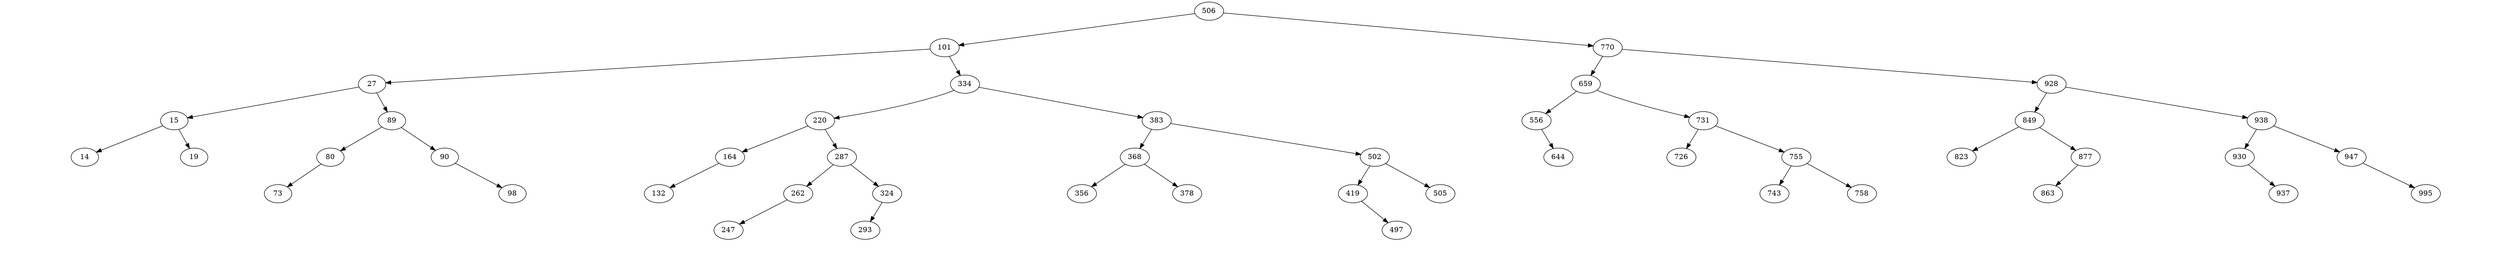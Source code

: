 digraph arbre {
  "506" -> "101" 
  "NIL0" [style=invis];
  "506" -> "NIL0"  [style=invis];
  "506" -> "770" 
  "101" -> "27" 
  "NIL1" [style=invis];
  "101" -> "NIL1"  [style=invis];
  "101" -> "334" 
  "27" -> "15" 
  "NIL2" [style=invis];
  "27" -> "NIL2"  [style=invis];
  "27" -> "89" 
  "15" -> "14" 
  "NIL3" [style=invis];
  "15" -> "NIL3"  [style=invis];
  "15" -> "19" 
  "NIL4" [style=invis];
  "14" -> "NIL4"  [style=invis];
  "NIL5" [style=invis];
  "14" -> "NIL5"  [style=invis];
  "NIL6" [style=invis];
  "14" -> "NIL6"  [style=invis];
  "NIL7" [style=invis];
  "19" -> "NIL7"  [style=invis];
  "NIL8" [style=invis];
  "19" -> "NIL8"  [style=invis];
  "NIL9" [style=invis];
  "19" -> "NIL9"  [style=invis];
  "89" -> "80" 
  "NIL10" [style=invis];
  "89" -> "NIL10"  [style=invis];
  "89" -> "90" 
  "80" -> "73" 
  "NIL11" [style=invis];
  "80" -> "NIL11"  [style=invis];
  "NIL12" [style=invis];
  "80" -> "NIL12"  [style=invis];
  "NIL13" [style=invis];
  "73" -> "NIL13"  [style=invis];
  "NIL14" [style=invis];
  "73" -> "NIL14"  [style=invis];
  "NIL15" [style=invis];
  "73" -> "NIL15"  [style=invis];
  "NIL16" [style=invis];
  "90" -> "NIL16"  [style=invis];
  "NIL17" [style=invis];
  "90" -> "NIL17"  [style=invis];
  "90" -> "98" 
  "NIL18" [style=invis];
  "98" -> "NIL18"  [style=invis];
  "NIL19" [style=invis];
  "98" -> "NIL19"  [style=invis];
  "NIL20" [style=invis];
  "98" -> "NIL20"  [style=invis];
  "334" -> "220" 
  "NIL21" [style=invis];
  "334" -> "NIL21"  [style=invis];
  "334" -> "383" 
  "220" -> "164" 
  "NIL22" [style=invis];
  "220" -> "NIL22"  [style=invis];
  "220" -> "287" 
  "164" -> "132" 
  "NIL23" [style=invis];
  "164" -> "NIL23"  [style=invis];
  "NIL24" [style=invis];
  "164" -> "NIL24"  [style=invis];
  "NIL25" [style=invis];
  "132" -> "NIL25"  [style=invis];
  "NIL26" [style=invis];
  "132" -> "NIL26"  [style=invis];
  "NIL27" [style=invis];
  "132" -> "NIL27"  [style=invis];
  "287" -> "262" 
  "NIL28" [style=invis];
  "287" -> "NIL28"  [style=invis];
  "287" -> "324" 
  "262" -> "247" 
  "NIL29" [style=invis];
  "262" -> "NIL29"  [style=invis];
  "NIL30" [style=invis];
  "262" -> "NIL30"  [style=invis];
  "NIL31" [style=invis];
  "247" -> "NIL31"  [style=invis];
  "NIL32" [style=invis];
  "247" -> "NIL32"  [style=invis];
  "NIL33" [style=invis];
  "247" -> "NIL33"  [style=invis];
  "324" -> "293" 
  "NIL34" [style=invis];
  "324" -> "NIL34"  [style=invis];
  "NIL35" [style=invis];
  "324" -> "NIL35"  [style=invis];
  "NIL36" [style=invis];
  "293" -> "NIL36"  [style=invis];
  "NIL37" [style=invis];
  "293" -> "NIL37"  [style=invis];
  "NIL38" [style=invis];
  "293" -> "NIL38"  [style=invis];
  "383" -> "368" 
  "NIL39" [style=invis];
  "383" -> "NIL39"  [style=invis];
  "383" -> "502" 
  "368" -> "356" 
  "NIL40" [style=invis];
  "368" -> "NIL40"  [style=invis];
  "368" -> "378" 
  "NIL41" [style=invis];
  "356" -> "NIL41"  [style=invis];
  "NIL42" [style=invis];
  "356" -> "NIL42"  [style=invis];
  "NIL43" [style=invis];
  "356" -> "NIL43"  [style=invis];
  "NIL44" [style=invis];
  "378" -> "NIL44"  [style=invis];
  "NIL45" [style=invis];
  "378" -> "NIL45"  [style=invis];
  "NIL46" [style=invis];
  "378" -> "NIL46"  [style=invis];
  "502" -> "419" 
  "NIL47" [style=invis];
  "502" -> "NIL47"  [style=invis];
  "502" -> "505" 
  "NIL48" [style=invis];
  "419" -> "NIL48"  [style=invis];
  "NIL49" [style=invis];
  "419" -> "NIL49"  [style=invis];
  "419" -> "497" 
  "NIL50" [style=invis];
  "497" -> "NIL50"  [style=invis];
  "NIL51" [style=invis];
  "497" -> "NIL51"  [style=invis];
  "NIL52" [style=invis];
  "497" -> "NIL52"  [style=invis];
  "NIL53" [style=invis];
  "505" -> "NIL53"  [style=invis];
  "NIL54" [style=invis];
  "505" -> "NIL54"  [style=invis];
  "NIL55" [style=invis];
  "505" -> "NIL55"  [style=invis];
  "770" -> "659" 
  "NIL56" [style=invis];
  "770" -> "NIL56"  [style=invis];
  "770" -> "928" 
  "659" -> "556" 
  "NIL57" [style=invis];
  "659" -> "NIL57"  [style=invis];
  "659" -> "731" 
  "NIL58" [style=invis];
  "556" -> "NIL58"  [style=invis];
  "NIL59" [style=invis];
  "556" -> "NIL59"  [style=invis];
  "556" -> "644" 
  "NIL60" [style=invis];
  "644" -> "NIL60"  [style=invis];
  "NIL61" [style=invis];
  "644" -> "NIL61"  [style=invis];
  "NIL62" [style=invis];
  "644" -> "NIL62"  [style=invis];
  "731" -> "726" 
  "NIL63" [style=invis];
  "731" -> "NIL63"  [style=invis];
  "731" -> "755" 
  "NIL64" [style=invis];
  "726" -> "NIL64"  [style=invis];
  "NIL65" [style=invis];
  "726" -> "NIL65"  [style=invis];
  "NIL66" [style=invis];
  "726" -> "NIL66"  [style=invis];
  "755" -> "743" 
  "NIL67" [style=invis];
  "755" -> "NIL67"  [style=invis];
  "755" -> "758" 
  "NIL68" [style=invis];
  "743" -> "NIL68"  [style=invis];
  "NIL69" [style=invis];
  "743" -> "NIL69"  [style=invis];
  "NIL70" [style=invis];
  "743" -> "NIL70"  [style=invis];
  "NIL71" [style=invis];
  "758" -> "NIL71"  [style=invis];
  "NIL72" [style=invis];
  "758" -> "NIL72"  [style=invis];
  "NIL73" [style=invis];
  "758" -> "NIL73"  [style=invis];
  "928" -> "849" 
  "NIL74" [style=invis];
  "928" -> "NIL74"  [style=invis];
  "928" -> "938" 
  "849" -> "823" 
  "NIL75" [style=invis];
  "849" -> "NIL75"  [style=invis];
  "849" -> "877" 
  "NIL76" [style=invis];
  "823" -> "NIL76"  [style=invis];
  "NIL77" [style=invis];
  "823" -> "NIL77"  [style=invis];
  "NIL78" [style=invis];
  "823" -> "NIL78"  [style=invis];
  "877" -> "863" 
  "NIL79" [style=invis];
  "877" -> "NIL79"  [style=invis];
  "NIL80" [style=invis];
  "877" -> "NIL80"  [style=invis];
  "NIL81" [style=invis];
  "863" -> "NIL81"  [style=invis];
  "NIL82" [style=invis];
  "863" -> "NIL82"  [style=invis];
  "NIL83" [style=invis];
  "863" -> "NIL83"  [style=invis];
  "938" -> "930" 
  "NIL84" [style=invis];
  "938" -> "NIL84"  [style=invis];
  "938" -> "947" 
  "NIL85" [style=invis];
  "930" -> "NIL85"  [style=invis];
  "NIL86" [style=invis];
  "930" -> "NIL86"  [style=invis];
  "930" -> "937" 
  "NIL87" [style=invis];
  "937" -> "NIL87"  [style=invis];
  "NIL88" [style=invis];
  "937" -> "NIL88"  [style=invis];
  "NIL89" [style=invis];
  "937" -> "NIL89"  [style=invis];
  "NIL90" [style=invis];
  "947" -> "NIL90"  [style=invis];
  "NIL91" [style=invis];
  "947" -> "NIL91"  [style=invis];
  "947" -> "995" 
  "NIL92" [style=invis];
  "995" -> "NIL92"  [style=invis];
  "NIL93" [style=invis];
  "995" -> "NIL93"  [style=invis];
  "NIL94" [style=invis];
  "995" -> "NIL94"  [style=invis];
}
